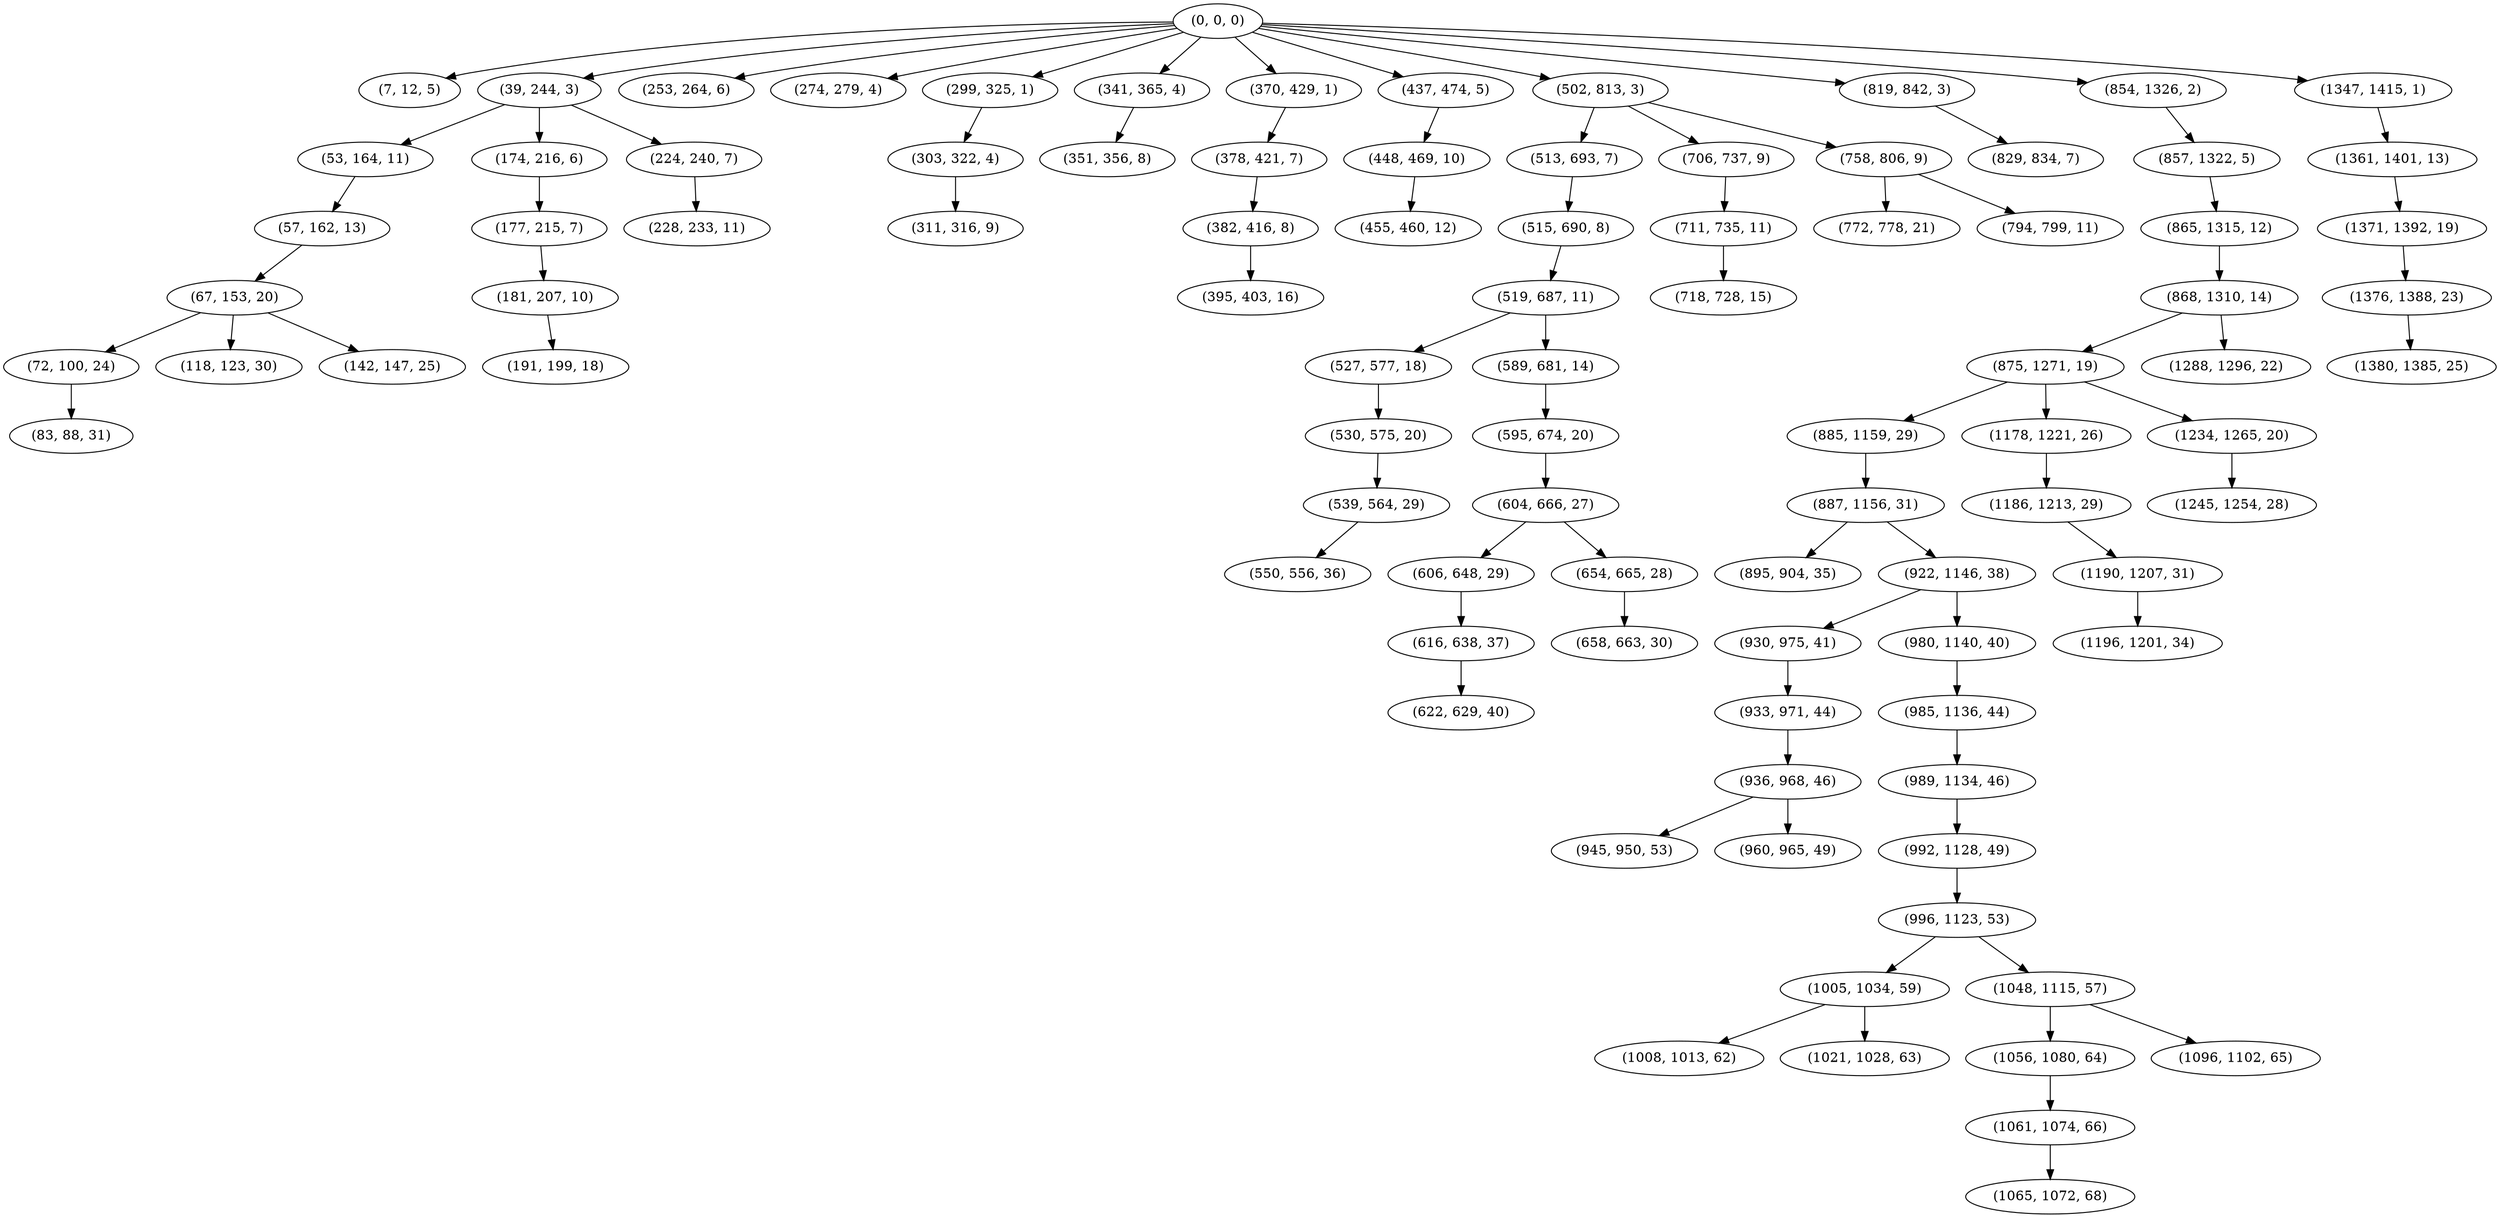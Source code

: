 digraph tree {
    "(0, 0, 0)";
    "(7, 12, 5)";
    "(39, 244, 3)";
    "(53, 164, 11)";
    "(57, 162, 13)";
    "(67, 153, 20)";
    "(72, 100, 24)";
    "(83, 88, 31)";
    "(118, 123, 30)";
    "(142, 147, 25)";
    "(174, 216, 6)";
    "(177, 215, 7)";
    "(181, 207, 10)";
    "(191, 199, 18)";
    "(224, 240, 7)";
    "(228, 233, 11)";
    "(253, 264, 6)";
    "(274, 279, 4)";
    "(299, 325, 1)";
    "(303, 322, 4)";
    "(311, 316, 9)";
    "(341, 365, 4)";
    "(351, 356, 8)";
    "(370, 429, 1)";
    "(378, 421, 7)";
    "(382, 416, 8)";
    "(395, 403, 16)";
    "(437, 474, 5)";
    "(448, 469, 10)";
    "(455, 460, 12)";
    "(502, 813, 3)";
    "(513, 693, 7)";
    "(515, 690, 8)";
    "(519, 687, 11)";
    "(527, 577, 18)";
    "(530, 575, 20)";
    "(539, 564, 29)";
    "(550, 556, 36)";
    "(589, 681, 14)";
    "(595, 674, 20)";
    "(604, 666, 27)";
    "(606, 648, 29)";
    "(616, 638, 37)";
    "(622, 629, 40)";
    "(654, 665, 28)";
    "(658, 663, 30)";
    "(706, 737, 9)";
    "(711, 735, 11)";
    "(718, 728, 15)";
    "(758, 806, 9)";
    "(772, 778, 21)";
    "(794, 799, 11)";
    "(819, 842, 3)";
    "(829, 834, 7)";
    "(854, 1326, 2)";
    "(857, 1322, 5)";
    "(865, 1315, 12)";
    "(868, 1310, 14)";
    "(875, 1271, 19)";
    "(885, 1159, 29)";
    "(887, 1156, 31)";
    "(895, 904, 35)";
    "(922, 1146, 38)";
    "(930, 975, 41)";
    "(933, 971, 44)";
    "(936, 968, 46)";
    "(945, 950, 53)";
    "(960, 965, 49)";
    "(980, 1140, 40)";
    "(985, 1136, 44)";
    "(989, 1134, 46)";
    "(992, 1128, 49)";
    "(996, 1123, 53)";
    "(1005, 1034, 59)";
    "(1008, 1013, 62)";
    "(1021, 1028, 63)";
    "(1048, 1115, 57)";
    "(1056, 1080, 64)";
    "(1061, 1074, 66)";
    "(1065, 1072, 68)";
    "(1096, 1102, 65)";
    "(1178, 1221, 26)";
    "(1186, 1213, 29)";
    "(1190, 1207, 31)";
    "(1196, 1201, 34)";
    "(1234, 1265, 20)";
    "(1245, 1254, 28)";
    "(1288, 1296, 22)";
    "(1347, 1415, 1)";
    "(1361, 1401, 13)";
    "(1371, 1392, 19)";
    "(1376, 1388, 23)";
    "(1380, 1385, 25)";
    "(0, 0, 0)" -> "(7, 12, 5)";
    "(0, 0, 0)" -> "(39, 244, 3)";
    "(0, 0, 0)" -> "(253, 264, 6)";
    "(0, 0, 0)" -> "(274, 279, 4)";
    "(0, 0, 0)" -> "(299, 325, 1)";
    "(0, 0, 0)" -> "(341, 365, 4)";
    "(0, 0, 0)" -> "(370, 429, 1)";
    "(0, 0, 0)" -> "(437, 474, 5)";
    "(0, 0, 0)" -> "(502, 813, 3)";
    "(0, 0, 0)" -> "(819, 842, 3)";
    "(0, 0, 0)" -> "(854, 1326, 2)";
    "(0, 0, 0)" -> "(1347, 1415, 1)";
    "(39, 244, 3)" -> "(53, 164, 11)";
    "(39, 244, 3)" -> "(174, 216, 6)";
    "(39, 244, 3)" -> "(224, 240, 7)";
    "(53, 164, 11)" -> "(57, 162, 13)";
    "(57, 162, 13)" -> "(67, 153, 20)";
    "(67, 153, 20)" -> "(72, 100, 24)";
    "(67, 153, 20)" -> "(118, 123, 30)";
    "(67, 153, 20)" -> "(142, 147, 25)";
    "(72, 100, 24)" -> "(83, 88, 31)";
    "(174, 216, 6)" -> "(177, 215, 7)";
    "(177, 215, 7)" -> "(181, 207, 10)";
    "(181, 207, 10)" -> "(191, 199, 18)";
    "(224, 240, 7)" -> "(228, 233, 11)";
    "(299, 325, 1)" -> "(303, 322, 4)";
    "(303, 322, 4)" -> "(311, 316, 9)";
    "(341, 365, 4)" -> "(351, 356, 8)";
    "(370, 429, 1)" -> "(378, 421, 7)";
    "(378, 421, 7)" -> "(382, 416, 8)";
    "(382, 416, 8)" -> "(395, 403, 16)";
    "(437, 474, 5)" -> "(448, 469, 10)";
    "(448, 469, 10)" -> "(455, 460, 12)";
    "(502, 813, 3)" -> "(513, 693, 7)";
    "(502, 813, 3)" -> "(706, 737, 9)";
    "(502, 813, 3)" -> "(758, 806, 9)";
    "(513, 693, 7)" -> "(515, 690, 8)";
    "(515, 690, 8)" -> "(519, 687, 11)";
    "(519, 687, 11)" -> "(527, 577, 18)";
    "(519, 687, 11)" -> "(589, 681, 14)";
    "(527, 577, 18)" -> "(530, 575, 20)";
    "(530, 575, 20)" -> "(539, 564, 29)";
    "(539, 564, 29)" -> "(550, 556, 36)";
    "(589, 681, 14)" -> "(595, 674, 20)";
    "(595, 674, 20)" -> "(604, 666, 27)";
    "(604, 666, 27)" -> "(606, 648, 29)";
    "(604, 666, 27)" -> "(654, 665, 28)";
    "(606, 648, 29)" -> "(616, 638, 37)";
    "(616, 638, 37)" -> "(622, 629, 40)";
    "(654, 665, 28)" -> "(658, 663, 30)";
    "(706, 737, 9)" -> "(711, 735, 11)";
    "(711, 735, 11)" -> "(718, 728, 15)";
    "(758, 806, 9)" -> "(772, 778, 21)";
    "(758, 806, 9)" -> "(794, 799, 11)";
    "(819, 842, 3)" -> "(829, 834, 7)";
    "(854, 1326, 2)" -> "(857, 1322, 5)";
    "(857, 1322, 5)" -> "(865, 1315, 12)";
    "(865, 1315, 12)" -> "(868, 1310, 14)";
    "(868, 1310, 14)" -> "(875, 1271, 19)";
    "(868, 1310, 14)" -> "(1288, 1296, 22)";
    "(875, 1271, 19)" -> "(885, 1159, 29)";
    "(875, 1271, 19)" -> "(1178, 1221, 26)";
    "(875, 1271, 19)" -> "(1234, 1265, 20)";
    "(885, 1159, 29)" -> "(887, 1156, 31)";
    "(887, 1156, 31)" -> "(895, 904, 35)";
    "(887, 1156, 31)" -> "(922, 1146, 38)";
    "(922, 1146, 38)" -> "(930, 975, 41)";
    "(922, 1146, 38)" -> "(980, 1140, 40)";
    "(930, 975, 41)" -> "(933, 971, 44)";
    "(933, 971, 44)" -> "(936, 968, 46)";
    "(936, 968, 46)" -> "(945, 950, 53)";
    "(936, 968, 46)" -> "(960, 965, 49)";
    "(980, 1140, 40)" -> "(985, 1136, 44)";
    "(985, 1136, 44)" -> "(989, 1134, 46)";
    "(989, 1134, 46)" -> "(992, 1128, 49)";
    "(992, 1128, 49)" -> "(996, 1123, 53)";
    "(996, 1123, 53)" -> "(1005, 1034, 59)";
    "(996, 1123, 53)" -> "(1048, 1115, 57)";
    "(1005, 1034, 59)" -> "(1008, 1013, 62)";
    "(1005, 1034, 59)" -> "(1021, 1028, 63)";
    "(1048, 1115, 57)" -> "(1056, 1080, 64)";
    "(1048, 1115, 57)" -> "(1096, 1102, 65)";
    "(1056, 1080, 64)" -> "(1061, 1074, 66)";
    "(1061, 1074, 66)" -> "(1065, 1072, 68)";
    "(1178, 1221, 26)" -> "(1186, 1213, 29)";
    "(1186, 1213, 29)" -> "(1190, 1207, 31)";
    "(1190, 1207, 31)" -> "(1196, 1201, 34)";
    "(1234, 1265, 20)" -> "(1245, 1254, 28)";
    "(1347, 1415, 1)" -> "(1361, 1401, 13)";
    "(1361, 1401, 13)" -> "(1371, 1392, 19)";
    "(1371, 1392, 19)" -> "(1376, 1388, 23)";
    "(1376, 1388, 23)" -> "(1380, 1385, 25)";
}
